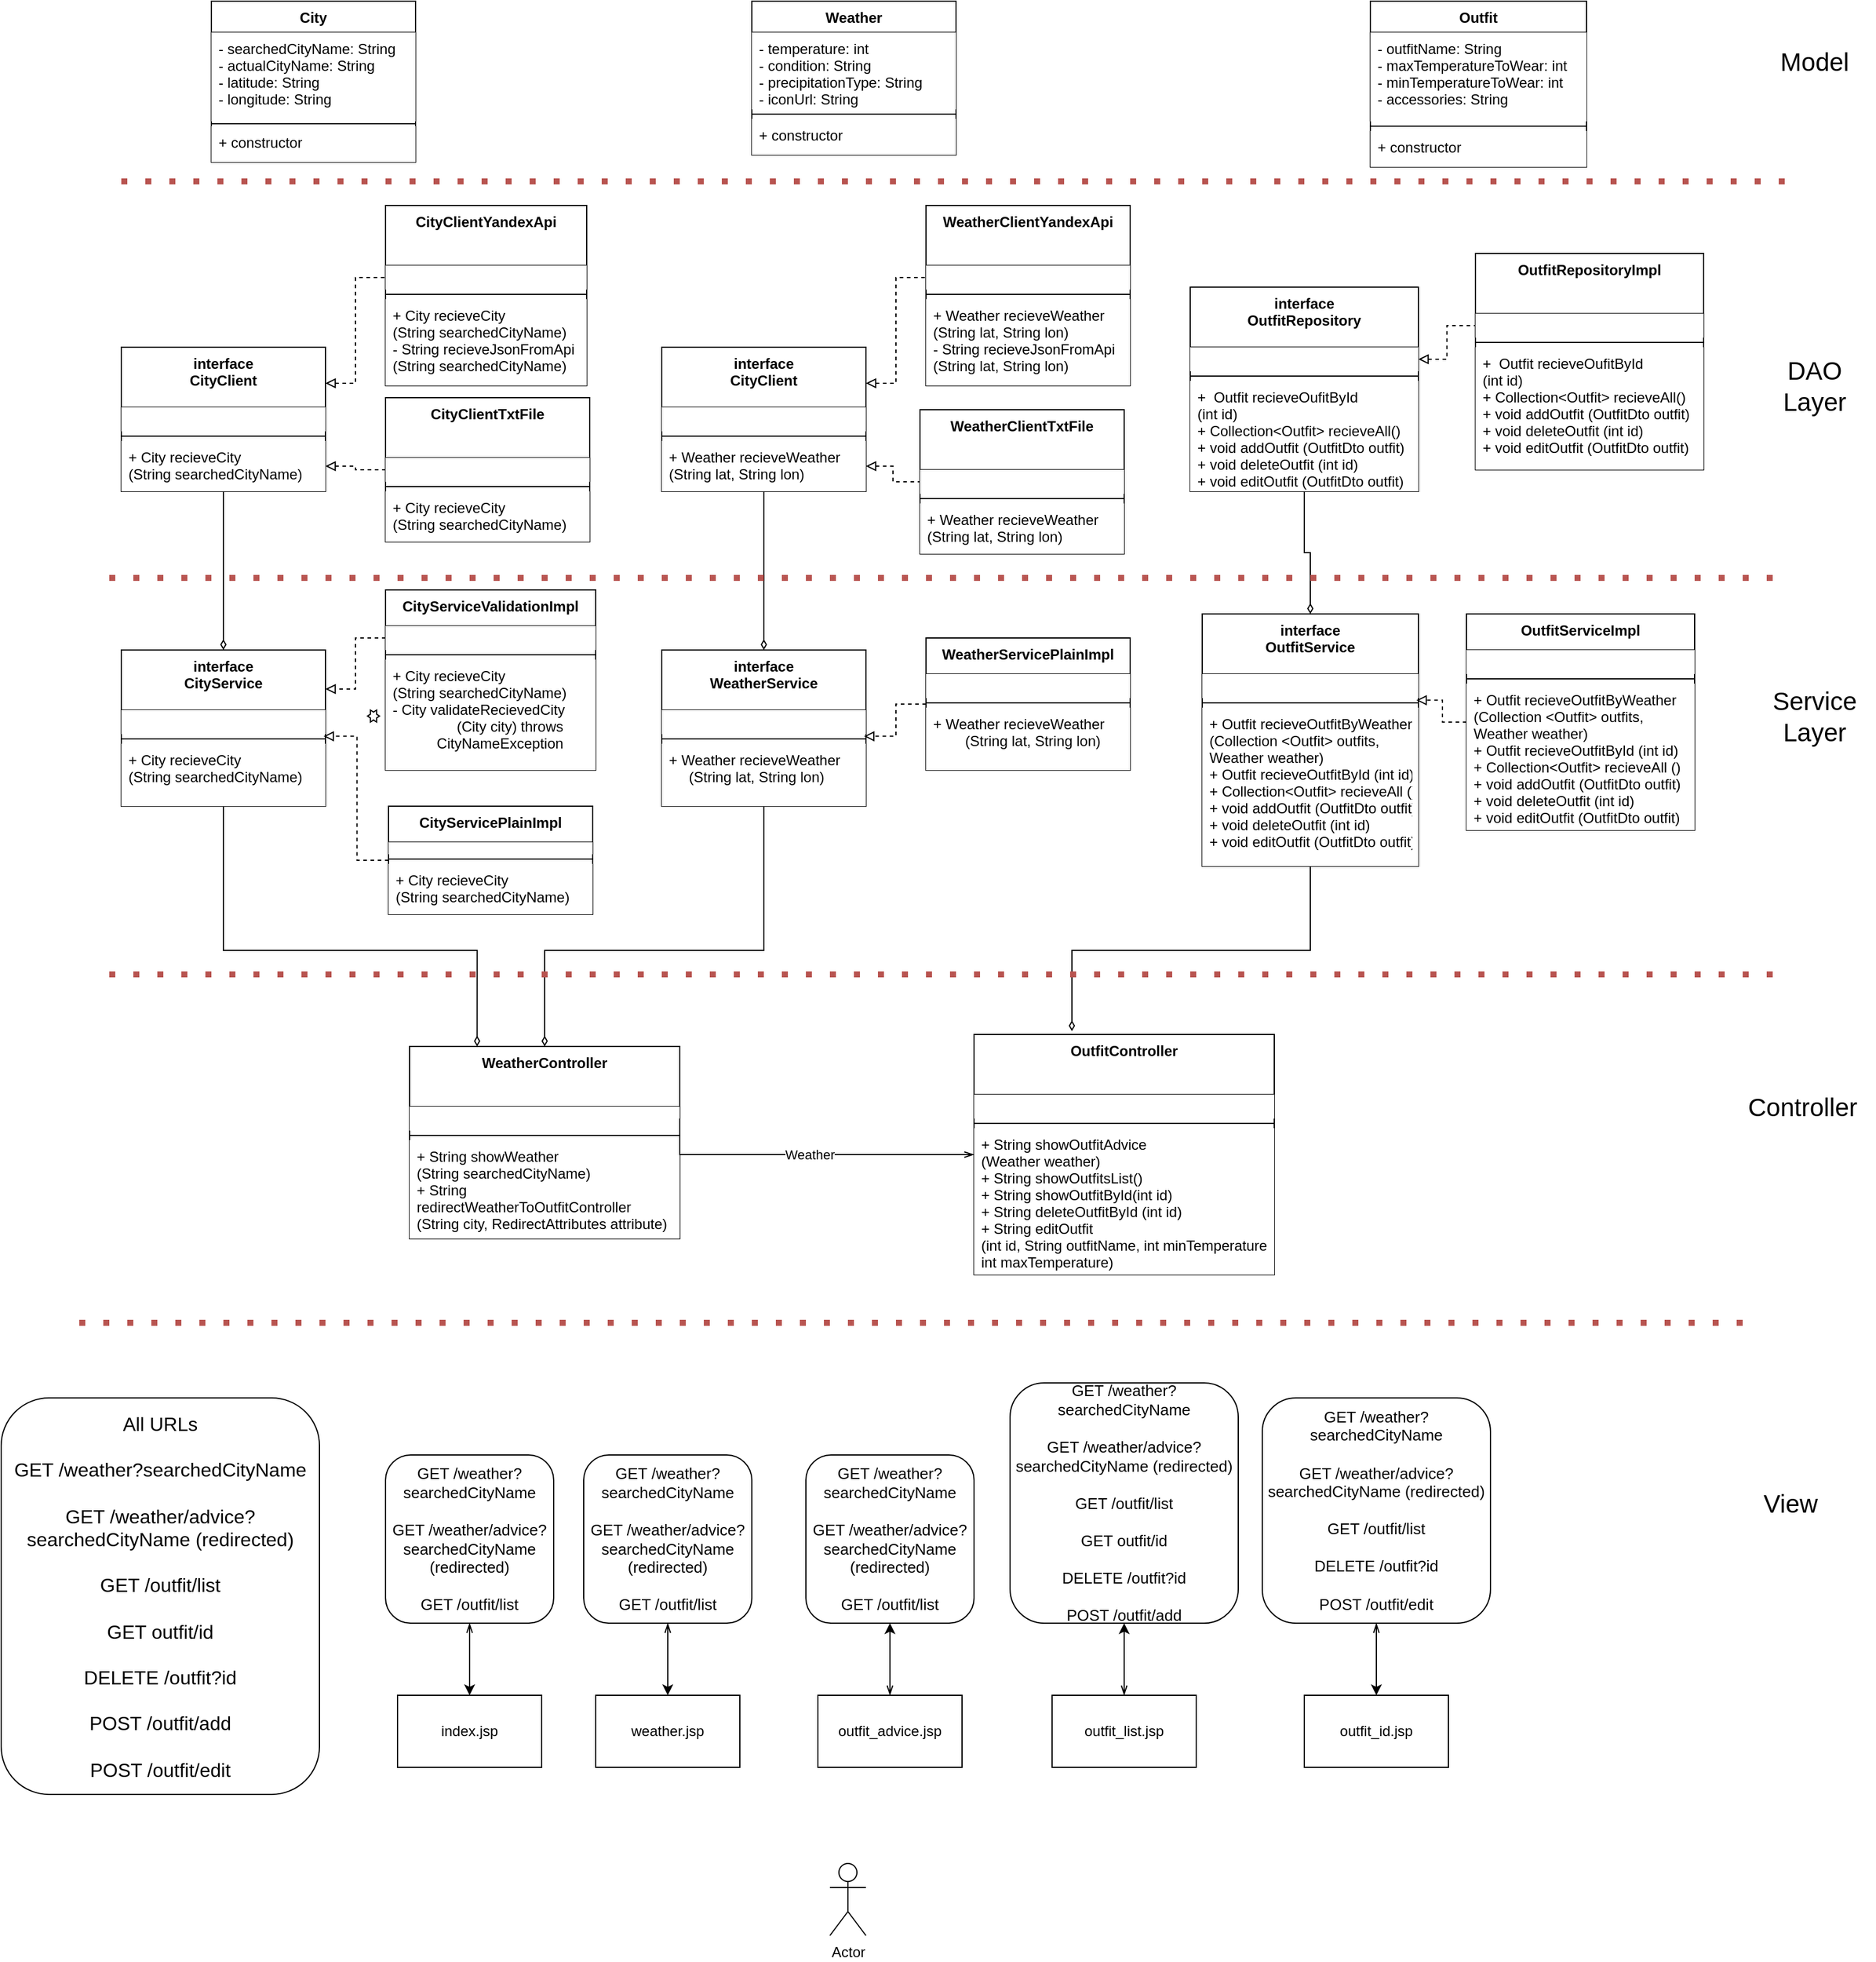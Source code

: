 <mxfile version="13.10.9" type="github">
  <diagram id="SUUFwZpmwUmlEbqrKh8o" name="Page-1">
    <mxGraphModel dx="1483" dy="1883" grid="1" gridSize="10" guides="1" tooltips="1" connect="1" arrows="1" fold="1" page="1" pageScale="1" pageWidth="850" pageHeight="1100" math="0" shadow="0">
      <root>
        <mxCell id="0" />
        <mxCell id="1" parent="0" />
        <mxCell id="ZwHkRr_f-Hcnfg-7Ab5t-52" value="City" style="swimlane;fontStyle=1;align=center;verticalAlign=top;childLayout=stackLayout;horizontal=1;startSize=26;horizontalStack=0;resizeParent=1;resizeParentMax=0;resizeLast=0;collapsible=1;marginBottom=0;fillColor=#FFFFFF;" parent="1" vertex="1">
          <mxGeometry x="215" y="-1040" width="170" height="134" as="geometry" />
        </mxCell>
        <mxCell id="ZwHkRr_f-Hcnfg-7Ab5t-53" value="- searchedCityName: String&#xa;- actualCityName: String&#xa;- latitude: String&#xa;- longitude: String" style="text;strokeColor=none;align=left;verticalAlign=top;spacingLeft=4;spacingRight=4;overflow=hidden;rotatable=0;points=[[0,0.5],[1,0.5]];portConstraint=eastwest;fillColor=#ffffff;" parent="ZwHkRr_f-Hcnfg-7Ab5t-52" vertex="1">
          <mxGeometry y="26" width="170" height="74" as="geometry" />
        </mxCell>
        <mxCell id="ZwHkRr_f-Hcnfg-7Ab5t-54" value="" style="line;strokeWidth=1;fillColor=none;align=left;verticalAlign=middle;spacingTop=-1;spacingLeft=3;spacingRight=3;rotatable=0;labelPosition=right;points=[];portConstraint=eastwest;" parent="ZwHkRr_f-Hcnfg-7Ab5t-52" vertex="1">
          <mxGeometry y="100" width="170" height="4" as="geometry" />
        </mxCell>
        <mxCell id="ZwHkRr_f-Hcnfg-7Ab5t-55" value="+ constructor" style="text;strokeColor=none;align=left;verticalAlign=top;spacingLeft=4;spacingRight=4;overflow=hidden;rotatable=0;points=[[0,0.5],[1,0.5]];portConstraint=eastwest;fillColor=#ffffff;" parent="ZwHkRr_f-Hcnfg-7Ab5t-52" vertex="1">
          <mxGeometry y="104" width="170" height="30" as="geometry" />
        </mxCell>
        <mxCell id="ZwHkRr_f-Hcnfg-7Ab5t-95" style="edgeStyle=orthogonalEdgeStyle;rounded=0;sketch=0;orthogonalLoop=1;jettySize=auto;html=1;entryX=0.25;entryY=0;entryDx=0;entryDy=0;startArrow=none;startFill=0;endArrow=diamondThin;endFill=0;" parent="1" source="ZwHkRr_f-Hcnfg-7Ab5t-57" target="ZwHkRr_f-Hcnfg-7Ab5t-80" edge="1">
          <mxGeometry relative="1" as="geometry">
            <Array as="points">
              <mxPoint x="225" y="-250" />
              <mxPoint x="436" y="-250" />
            </Array>
          </mxGeometry>
        </mxCell>
        <mxCell id="ZwHkRr_f-Hcnfg-7Ab5t-57" value="interface&#xa;CityService" style="swimlane;fontStyle=1;align=center;verticalAlign=top;childLayout=stackLayout;horizontal=1;startSize=50;horizontalStack=0;resizeParent=1;resizeParentMax=0;resizeLast=0;collapsible=1;marginBottom=0;fillColor=#FFFFFF;" parent="1" vertex="1">
          <mxGeometry x="140" y="-500" width="170" height="130" as="geometry" />
        </mxCell>
        <mxCell id="ZwHkRr_f-Hcnfg-7Ab5t-58" value="" style="text;strokeColor=none;align=left;verticalAlign=top;spacingLeft=4;spacingRight=4;overflow=hidden;rotatable=0;points=[[0,0.5],[1,0.5]];portConstraint=eastwest;fillColor=#ffffff;" parent="ZwHkRr_f-Hcnfg-7Ab5t-57" vertex="1">
          <mxGeometry y="50" width="170" height="20" as="geometry" />
        </mxCell>
        <mxCell id="ZwHkRr_f-Hcnfg-7Ab5t-59" value="" style="line;strokeWidth=1;fillColor=none;align=left;verticalAlign=middle;spacingTop=-1;spacingLeft=3;spacingRight=3;rotatable=0;labelPosition=right;points=[];portConstraint=eastwest;" parent="ZwHkRr_f-Hcnfg-7Ab5t-57" vertex="1">
          <mxGeometry y="70" width="170" height="8" as="geometry" />
        </mxCell>
        <mxCell id="ZwHkRr_f-Hcnfg-7Ab5t-60" value="+ City recieveCity &#xa;(String searchedCityName)" style="text;strokeColor=none;align=left;verticalAlign=top;spacingLeft=4;spacingRight=4;overflow=hidden;rotatable=0;points=[[0,0.5],[1,0.5]];portConstraint=eastwest;fillColor=#ffffff;" parent="ZwHkRr_f-Hcnfg-7Ab5t-57" vertex="1">
          <mxGeometry y="78" width="170" height="52" as="geometry" />
        </mxCell>
        <mxCell id="ZwHkRr_f-Hcnfg-7Ab5t-77" style="edgeStyle=orthogonalEdgeStyle;rounded=0;sketch=0;orthogonalLoop=1;jettySize=auto;html=1;exitX=1;exitY=0.25;exitDx=0;exitDy=0;entryX=0;entryY=0.5;entryDx=0;entryDy=0;startArrow=block;startFill=0;endArrow=none;endFill=0;dashed=1;" parent="1" source="ZwHkRr_f-Hcnfg-7Ab5t-65" target="ZwHkRr_f-Hcnfg-7Ab5t-70" edge="1">
          <mxGeometry relative="1" as="geometry" />
        </mxCell>
        <mxCell id="ZwHkRr_f-Hcnfg-7Ab5t-79" style="edgeStyle=orthogonalEdgeStyle;rounded=0;sketch=0;orthogonalLoop=1;jettySize=auto;html=1;entryX=0.5;entryY=0;entryDx=0;entryDy=0;startArrow=none;startFill=0;endArrow=diamondThin;endFill=0;" parent="1" source="ZwHkRr_f-Hcnfg-7Ab5t-65" target="ZwHkRr_f-Hcnfg-7Ab5t-57" edge="1">
          <mxGeometry relative="1" as="geometry" />
        </mxCell>
        <mxCell id="ZwHkRr_f-Hcnfg-7Ab5t-65" value="interface&#xa;CityClient" style="swimlane;fontStyle=1;align=center;verticalAlign=top;childLayout=stackLayout;horizontal=1;startSize=50;horizontalStack=0;resizeParent=1;resizeParentMax=0;resizeLast=0;collapsible=1;marginBottom=0;fillColor=#FFFFFF;" parent="1" vertex="1">
          <mxGeometry x="140" y="-752" width="170" height="120" as="geometry" />
        </mxCell>
        <mxCell id="ZwHkRr_f-Hcnfg-7Ab5t-66" value="" style="text;strokeColor=none;align=left;verticalAlign=top;spacingLeft=4;spacingRight=4;overflow=hidden;rotatable=0;points=[[0,0.5],[1,0.5]];portConstraint=eastwest;fillColor=#ffffff;" parent="ZwHkRr_f-Hcnfg-7Ab5t-65" vertex="1">
          <mxGeometry y="50" width="170" height="20" as="geometry" />
        </mxCell>
        <mxCell id="ZwHkRr_f-Hcnfg-7Ab5t-67" value="" style="line;strokeWidth=1;fillColor=none;align=left;verticalAlign=middle;spacingTop=-1;spacingLeft=3;spacingRight=3;rotatable=0;labelPosition=right;points=[];portConstraint=eastwest;" parent="ZwHkRr_f-Hcnfg-7Ab5t-65" vertex="1">
          <mxGeometry y="70" width="170" height="8" as="geometry" />
        </mxCell>
        <mxCell id="ZwHkRr_f-Hcnfg-7Ab5t-68" value="+ City recieveCity &#xa;(String searchedCityName)" style="text;strokeColor=none;align=left;verticalAlign=top;spacingLeft=4;spacingRight=4;overflow=hidden;rotatable=0;points=[[0,0.5],[1,0.5]];portConstraint=eastwest;fillColor=#ffffff;" parent="ZwHkRr_f-Hcnfg-7Ab5t-65" vertex="1">
          <mxGeometry y="78" width="170" height="42" as="geometry" />
        </mxCell>
        <mxCell id="ZwHkRr_f-Hcnfg-7Ab5t-69" value="CityClientYandexApi" style="swimlane;fontStyle=1;align=center;verticalAlign=top;childLayout=stackLayout;horizontal=1;startSize=50;horizontalStack=0;resizeParent=1;resizeParentMax=0;resizeLast=0;collapsible=1;marginBottom=0;fillColor=#FFFFFF;" parent="1" vertex="1">
          <mxGeometry x="360" y="-870" width="167.5" height="150" as="geometry" />
        </mxCell>
        <mxCell id="ZwHkRr_f-Hcnfg-7Ab5t-70" value="" style="text;strokeColor=none;align=left;verticalAlign=top;spacingLeft=4;spacingRight=4;overflow=hidden;rotatable=0;points=[[0,0.5],[1,0.5]];portConstraint=eastwest;fillColor=#ffffff;" parent="ZwHkRr_f-Hcnfg-7Ab5t-69" vertex="1">
          <mxGeometry y="50" width="167.5" height="20" as="geometry" />
        </mxCell>
        <mxCell id="ZwHkRr_f-Hcnfg-7Ab5t-71" value="" style="line;strokeWidth=1;fillColor=none;align=left;verticalAlign=middle;spacingTop=-1;spacingLeft=3;spacingRight=3;rotatable=0;labelPosition=right;points=[];portConstraint=eastwest;" parent="ZwHkRr_f-Hcnfg-7Ab5t-69" vertex="1">
          <mxGeometry y="70" width="167.5" height="8" as="geometry" />
        </mxCell>
        <mxCell id="ZwHkRr_f-Hcnfg-7Ab5t-72" value="+ City recieveCity &#xa;(String searchedCityName)&#xa;- String recieveJsonFromApi&#xa;(String searchedCityName)" style="text;strokeColor=none;align=left;verticalAlign=top;spacingLeft=4;spacingRight=4;overflow=hidden;rotatable=0;points=[[0,0.5],[1,0.5]];portConstraint=eastwest;fillColor=#ffffff;" parent="ZwHkRr_f-Hcnfg-7Ab5t-69" vertex="1">
          <mxGeometry y="78" width="167.5" height="72" as="geometry" />
        </mxCell>
        <mxCell id="ZwHkRr_f-Hcnfg-7Ab5t-73" value="CityClientTxtFile" style="swimlane;fontStyle=1;align=center;verticalAlign=top;childLayout=stackLayout;horizontal=1;startSize=50;horizontalStack=0;resizeParent=1;resizeParentMax=0;resizeLast=0;collapsible=1;marginBottom=0;fillColor=#FFFFFF;" parent="1" vertex="1">
          <mxGeometry x="360" y="-710" width="170" height="120" as="geometry" />
        </mxCell>
        <mxCell id="ZwHkRr_f-Hcnfg-7Ab5t-74" value="" style="text;strokeColor=none;align=left;verticalAlign=top;spacingLeft=4;spacingRight=4;overflow=hidden;rotatable=0;points=[[0,0.5],[1,0.5]];portConstraint=eastwest;fillColor=#ffffff;" parent="ZwHkRr_f-Hcnfg-7Ab5t-73" vertex="1">
          <mxGeometry y="50" width="170" height="20" as="geometry" />
        </mxCell>
        <mxCell id="ZwHkRr_f-Hcnfg-7Ab5t-75" value="" style="line;strokeWidth=1;fillColor=none;align=left;verticalAlign=middle;spacingTop=-1;spacingLeft=3;spacingRight=3;rotatable=0;labelPosition=right;points=[];portConstraint=eastwest;" parent="ZwHkRr_f-Hcnfg-7Ab5t-73" vertex="1">
          <mxGeometry y="70" width="170" height="8" as="geometry" />
        </mxCell>
        <mxCell id="ZwHkRr_f-Hcnfg-7Ab5t-76" value="+ City recieveCity &#xa;(String searchedCityName)" style="text;strokeColor=none;align=left;verticalAlign=top;spacingLeft=4;spacingRight=4;overflow=hidden;rotatable=0;points=[[0,0.5],[1,0.5]];portConstraint=eastwest;fillColor=#ffffff;" parent="ZwHkRr_f-Hcnfg-7Ab5t-73" vertex="1">
          <mxGeometry y="78" width="170" height="42" as="geometry" />
        </mxCell>
        <mxCell id="ZwHkRr_f-Hcnfg-7Ab5t-78" style="edgeStyle=orthogonalEdgeStyle;rounded=0;sketch=0;orthogonalLoop=1;jettySize=auto;html=1;exitX=1;exitY=0.5;exitDx=0;exitDy=0;entryX=0;entryY=0.5;entryDx=0;entryDy=0;dashed=1;startArrow=block;startFill=0;endArrow=none;endFill=0;" parent="1" source="ZwHkRr_f-Hcnfg-7Ab5t-68" target="ZwHkRr_f-Hcnfg-7Ab5t-74" edge="1">
          <mxGeometry relative="1" as="geometry" />
        </mxCell>
        <mxCell id="ZwHkRr_f-Hcnfg-7Ab5t-80" value="WeatherController" style="swimlane;fontStyle=1;align=center;verticalAlign=top;childLayout=stackLayout;horizontal=1;startSize=50;horizontalStack=0;resizeParent=1;resizeParentMax=0;resizeLast=0;collapsible=1;marginBottom=0;fillColor=#FFFFFF;" parent="1" vertex="1">
          <mxGeometry x="380" y="-170" width="225" height="160" as="geometry" />
        </mxCell>
        <mxCell id="ZwHkRr_f-Hcnfg-7Ab5t-81" value="" style="text;strokeColor=none;align=left;verticalAlign=top;spacingLeft=4;spacingRight=4;overflow=hidden;rotatable=0;points=[[0,0.5],[1,0.5]];portConstraint=eastwest;fillColor=#ffffff;" parent="ZwHkRr_f-Hcnfg-7Ab5t-80" vertex="1">
          <mxGeometry y="50" width="225" height="20" as="geometry" />
        </mxCell>
        <mxCell id="ZwHkRr_f-Hcnfg-7Ab5t-82" value="" style="line;strokeWidth=1;fillColor=none;align=left;verticalAlign=middle;spacingTop=-1;spacingLeft=3;spacingRight=3;rotatable=0;labelPosition=right;points=[];portConstraint=eastwest;" parent="ZwHkRr_f-Hcnfg-7Ab5t-80" vertex="1">
          <mxGeometry y="70" width="225" height="8" as="geometry" />
        </mxCell>
        <mxCell id="ZwHkRr_f-Hcnfg-7Ab5t-83" value="+ String showWeather &#xa;(String searchedCityName) &#xa;+ String &#xa;redirectWeatherToOutfitController &#xa;(String city, RedirectAttributes attribute) " style="text;strokeColor=none;align=left;verticalAlign=top;spacingLeft=4;spacingRight=4;overflow=hidden;rotatable=0;points=[[0,0.5],[1,0.5]];portConstraint=eastwest;fillColor=#ffffff;" parent="ZwHkRr_f-Hcnfg-7Ab5t-80" vertex="1">
          <mxGeometry y="78" width="225" height="82" as="geometry" />
        </mxCell>
        <mxCell id="ZwHkRr_f-Hcnfg-7Ab5t-84" value="CityServiceValidationImpl&#xa;" style="swimlane;fontStyle=1;align=center;verticalAlign=top;childLayout=stackLayout;horizontal=1;startSize=30;horizontalStack=0;resizeParent=1;resizeParentMax=0;resizeLast=0;collapsible=1;marginBottom=0;fillColor=#FFFFFF;" parent="1" vertex="1">
          <mxGeometry x="360" y="-550" width="175" height="150" as="geometry" />
        </mxCell>
        <mxCell id="ZwHkRr_f-Hcnfg-7Ab5t-85" value="" style="text;strokeColor=none;align=left;verticalAlign=top;spacingLeft=4;spacingRight=4;overflow=hidden;rotatable=0;points=[[0,0.5],[1,0.5]];portConstraint=eastwest;fillColor=#ffffff;" parent="ZwHkRr_f-Hcnfg-7Ab5t-84" vertex="1">
          <mxGeometry y="30" width="175" height="20" as="geometry" />
        </mxCell>
        <mxCell id="ZwHkRr_f-Hcnfg-7Ab5t-86" value="" style="line;strokeWidth=1;fillColor=none;align=left;verticalAlign=middle;spacingTop=-1;spacingLeft=3;spacingRight=3;rotatable=0;labelPosition=right;points=[];portConstraint=eastwest;" parent="ZwHkRr_f-Hcnfg-7Ab5t-84" vertex="1">
          <mxGeometry y="50" width="175" height="8" as="geometry" />
        </mxCell>
        <mxCell id="ZwHkRr_f-Hcnfg-7Ab5t-87" value="+ City recieveCity &#xa;(String searchedCityName)&#xa;- City validateRecievedCity &#xa;                (City city) throws &#xa;           CityNameException" style="text;strokeColor=none;align=left;verticalAlign=top;spacingLeft=4;spacingRight=4;overflow=hidden;rotatable=0;points=[[0,0.5],[1,0.5]];portConstraint=eastwest;fillColor=#ffffff;" parent="ZwHkRr_f-Hcnfg-7Ab5t-84" vertex="1">
          <mxGeometry y="58" width="175" height="92" as="geometry" />
        </mxCell>
        <mxCell id="ZwHkRr_f-Hcnfg-7Ab5t-94" style="edgeStyle=orthogonalEdgeStyle;rounded=0;sketch=0;orthogonalLoop=1;jettySize=auto;html=1;exitX=0;exitY=0.5;exitDx=0;exitDy=0;entryX=0.991;entryY=0.225;entryDx=0;entryDy=0;entryPerimeter=0;dashed=1;startArrow=none;startFill=0;endArrow=block;endFill=0;" parent="1" source="ZwHkRr_f-Hcnfg-7Ab5t-88" target="ZwHkRr_f-Hcnfg-7Ab5t-59" edge="1">
          <mxGeometry relative="1" as="geometry" />
        </mxCell>
        <mxCell id="ZwHkRr_f-Hcnfg-7Ab5t-88" value="CityServicePlainImpl&#xa;" style="swimlane;fontStyle=1;align=center;verticalAlign=top;childLayout=stackLayout;horizontal=1;startSize=30;horizontalStack=0;resizeParent=1;resizeParentMax=0;resizeLast=0;collapsible=1;marginBottom=0;fillColor=#FFFFFF;" parent="1" vertex="1">
          <mxGeometry x="362.5" y="-370" width="170" height="90" as="geometry">
            <mxRectangle x="240" y="-232" width="150" height="30" as="alternateBounds" />
          </mxGeometry>
        </mxCell>
        <mxCell id="ZwHkRr_f-Hcnfg-7Ab5t-89" value="" style="text;strokeColor=none;align=left;verticalAlign=top;spacingLeft=4;spacingRight=4;overflow=hidden;rotatable=0;points=[[0,0.5],[1,0.5]];portConstraint=eastwest;fillColor=#ffffff;" parent="ZwHkRr_f-Hcnfg-7Ab5t-88" vertex="1">
          <mxGeometry y="30" width="170" height="10" as="geometry" />
        </mxCell>
        <mxCell id="ZwHkRr_f-Hcnfg-7Ab5t-90" value="" style="line;strokeWidth=1;fillColor=none;align=left;verticalAlign=middle;spacingTop=-1;spacingLeft=3;spacingRight=3;rotatable=0;labelPosition=right;points=[];portConstraint=eastwest;" parent="ZwHkRr_f-Hcnfg-7Ab5t-88" vertex="1">
          <mxGeometry y="40" width="170" height="8" as="geometry" />
        </mxCell>
        <mxCell id="ZwHkRr_f-Hcnfg-7Ab5t-91" value="+ City recieveCity &#xa;(String searchedCityName)" style="text;strokeColor=none;align=left;verticalAlign=top;spacingLeft=4;spacingRight=4;overflow=hidden;rotatable=0;points=[[0,0.5],[1,0.5]];portConstraint=eastwest;fillColor=#ffffff;" parent="ZwHkRr_f-Hcnfg-7Ab5t-88" vertex="1">
          <mxGeometry y="48" width="170" height="42" as="geometry" />
        </mxCell>
        <mxCell id="ZwHkRr_f-Hcnfg-7Ab5t-92" style="edgeStyle=orthogonalEdgeStyle;rounded=0;sketch=0;orthogonalLoop=1;jettySize=auto;html=1;exitX=0;exitY=0.5;exitDx=0;exitDy=0;entryX=1;entryY=0.25;entryDx=0;entryDy=0;startArrow=none;startFill=0;endArrow=block;endFill=0;dashed=1;" parent="1" source="ZwHkRr_f-Hcnfg-7Ab5t-85" target="ZwHkRr_f-Hcnfg-7Ab5t-57" edge="1">
          <mxGeometry relative="1" as="geometry" />
        </mxCell>
        <mxCell id="ZwHkRr_f-Hcnfg-7Ab5t-96" value="Weather" style="swimlane;fontStyle=1;align=center;verticalAlign=top;childLayout=stackLayout;horizontal=1;startSize=26;horizontalStack=0;resizeParent=1;resizeParentMax=0;resizeLast=0;collapsible=1;marginBottom=0;fillColor=#FFFFFF;" parent="1" vertex="1">
          <mxGeometry x="665" y="-1040" width="170" height="128" as="geometry" />
        </mxCell>
        <mxCell id="ZwHkRr_f-Hcnfg-7Ab5t-97" value="- temperature: int&#xa;- condition: String&#xa;- precipitationType: String&#xa;- iconUrl: String" style="text;strokeColor=none;align=left;verticalAlign=top;spacingLeft=4;spacingRight=4;overflow=hidden;rotatable=0;points=[[0,0.5],[1,0.5]];portConstraint=eastwest;fillColor=#ffffff;" parent="ZwHkRr_f-Hcnfg-7Ab5t-96" vertex="1">
          <mxGeometry y="26" width="170" height="64" as="geometry" />
        </mxCell>
        <mxCell id="ZwHkRr_f-Hcnfg-7Ab5t-98" value="" style="line;strokeWidth=1;fillColor=none;align=left;verticalAlign=middle;spacingTop=-1;spacingLeft=3;spacingRight=3;rotatable=0;labelPosition=right;points=[];portConstraint=eastwest;" parent="ZwHkRr_f-Hcnfg-7Ab5t-96" vertex="1">
          <mxGeometry y="90" width="170" height="8" as="geometry" />
        </mxCell>
        <mxCell id="ZwHkRr_f-Hcnfg-7Ab5t-99" value="+ constructor" style="text;strokeColor=none;align=left;verticalAlign=top;spacingLeft=4;spacingRight=4;overflow=hidden;rotatable=0;points=[[0,0.5],[1,0.5]];portConstraint=eastwest;fillColor=#ffffff;" parent="ZwHkRr_f-Hcnfg-7Ab5t-96" vertex="1">
          <mxGeometry y="98" width="170" height="30" as="geometry" />
        </mxCell>
        <mxCell id="ZwHkRr_f-Hcnfg-7Ab5t-129" style="edgeStyle=orthogonalEdgeStyle;rounded=0;sketch=0;orthogonalLoop=1;jettySize=auto;html=1;exitX=0.5;exitY=1;exitDx=0;exitDy=0;entryX=0.5;entryY=0;entryDx=0;entryDy=0;startArrow=none;startFill=0;endArrow=diamondThin;endFill=0;" parent="1" source="ZwHkRr_f-Hcnfg-7Ab5t-100" target="ZwHkRr_f-Hcnfg-7Ab5t-80" edge="1">
          <mxGeometry relative="1" as="geometry">
            <Array as="points">
              <mxPoint x="675" y="-250" />
              <mxPoint x="493" y="-250" />
            </Array>
          </mxGeometry>
        </mxCell>
        <mxCell id="ZwHkRr_f-Hcnfg-7Ab5t-100" value="interface&#xa;WeatherService" style="swimlane;fontStyle=1;align=center;verticalAlign=top;childLayout=stackLayout;horizontal=1;startSize=50;horizontalStack=0;resizeParent=1;resizeParentMax=0;resizeLast=0;collapsible=1;marginBottom=0;fillColor=#FFFFFF;" parent="1" vertex="1">
          <mxGeometry x="590" y="-500" width="170" height="130" as="geometry" />
        </mxCell>
        <mxCell id="ZwHkRr_f-Hcnfg-7Ab5t-101" value="" style="text;strokeColor=none;align=left;verticalAlign=top;spacingLeft=4;spacingRight=4;overflow=hidden;rotatable=0;points=[[0,0.5],[1,0.5]];portConstraint=eastwest;fillColor=#ffffff;" parent="ZwHkRr_f-Hcnfg-7Ab5t-100" vertex="1">
          <mxGeometry y="50" width="170" height="20" as="geometry" />
        </mxCell>
        <mxCell id="ZwHkRr_f-Hcnfg-7Ab5t-102" value="" style="line;strokeWidth=1;fillColor=none;align=left;verticalAlign=middle;spacingTop=-1;spacingLeft=3;spacingRight=3;rotatable=0;labelPosition=right;points=[];portConstraint=eastwest;" parent="ZwHkRr_f-Hcnfg-7Ab5t-100" vertex="1">
          <mxGeometry y="70" width="170" height="8" as="geometry" />
        </mxCell>
        <mxCell id="ZwHkRr_f-Hcnfg-7Ab5t-103" value="+ Weather recieveWeather &#xa;     (String lat, String lon)" style="text;strokeColor=none;align=left;verticalAlign=top;spacingLeft=4;spacingRight=4;overflow=hidden;rotatable=0;points=[[0,0.5],[1,0.5]];portConstraint=eastwest;fillColor=#ffffff;" parent="ZwHkRr_f-Hcnfg-7Ab5t-100" vertex="1">
          <mxGeometry y="78" width="170" height="52" as="geometry" />
        </mxCell>
        <mxCell id="ZwHkRr_f-Hcnfg-7Ab5t-104" style="edgeStyle=orthogonalEdgeStyle;rounded=0;sketch=0;orthogonalLoop=1;jettySize=auto;html=1;exitX=1;exitY=0.25;exitDx=0;exitDy=0;entryX=0;entryY=0.5;entryDx=0;entryDy=0;startArrow=block;startFill=0;endArrow=none;endFill=0;dashed=1;" parent="1" source="ZwHkRr_f-Hcnfg-7Ab5t-106" target="ZwHkRr_f-Hcnfg-7Ab5t-111" edge="1">
          <mxGeometry relative="1" as="geometry" />
        </mxCell>
        <mxCell id="ZwHkRr_f-Hcnfg-7Ab5t-105" style="edgeStyle=orthogonalEdgeStyle;rounded=0;sketch=0;orthogonalLoop=1;jettySize=auto;html=1;entryX=0.5;entryY=0;entryDx=0;entryDy=0;startArrow=none;startFill=0;endArrow=diamondThin;endFill=0;" parent="1" source="ZwHkRr_f-Hcnfg-7Ab5t-106" target="ZwHkRr_f-Hcnfg-7Ab5t-100" edge="1">
          <mxGeometry relative="1" as="geometry" />
        </mxCell>
        <mxCell id="ZwHkRr_f-Hcnfg-7Ab5t-106" value="interface&#xa;CityClient" style="swimlane;fontStyle=1;align=center;verticalAlign=top;childLayout=stackLayout;horizontal=1;startSize=50;horizontalStack=0;resizeParent=1;resizeParentMax=0;resizeLast=0;collapsible=1;marginBottom=0;fillColor=#FFFFFF;" parent="1" vertex="1">
          <mxGeometry x="590" y="-752" width="170" height="120" as="geometry" />
        </mxCell>
        <mxCell id="ZwHkRr_f-Hcnfg-7Ab5t-107" value="" style="text;strokeColor=none;align=left;verticalAlign=top;spacingLeft=4;spacingRight=4;overflow=hidden;rotatable=0;points=[[0,0.5],[1,0.5]];portConstraint=eastwest;fillColor=#ffffff;" parent="ZwHkRr_f-Hcnfg-7Ab5t-106" vertex="1">
          <mxGeometry y="50" width="170" height="20" as="geometry" />
        </mxCell>
        <mxCell id="ZwHkRr_f-Hcnfg-7Ab5t-108" value="" style="line;strokeWidth=1;fillColor=none;align=left;verticalAlign=middle;spacingTop=-1;spacingLeft=3;spacingRight=3;rotatable=0;labelPosition=right;points=[];portConstraint=eastwest;" parent="ZwHkRr_f-Hcnfg-7Ab5t-106" vertex="1">
          <mxGeometry y="70" width="170" height="8" as="geometry" />
        </mxCell>
        <mxCell id="ZwHkRr_f-Hcnfg-7Ab5t-109" value="+ Weather recieveWeather &#xa;(String lat, String lon)" style="text;strokeColor=none;align=left;verticalAlign=top;spacingLeft=4;spacingRight=4;overflow=hidden;rotatable=0;points=[[0,0.5],[1,0.5]];portConstraint=eastwest;fillColor=#ffffff;" parent="ZwHkRr_f-Hcnfg-7Ab5t-106" vertex="1">
          <mxGeometry y="78" width="170" height="42" as="geometry" />
        </mxCell>
        <mxCell id="ZwHkRr_f-Hcnfg-7Ab5t-110" value="WeatherClientYandexApi" style="swimlane;fontStyle=1;align=center;verticalAlign=top;childLayout=stackLayout;horizontal=1;startSize=50;horizontalStack=0;resizeParent=1;resizeParentMax=0;resizeLast=0;collapsible=1;marginBottom=0;fillColor=#FFFFFF;" parent="1" vertex="1">
          <mxGeometry x="810" y="-870" width="170" height="150" as="geometry" />
        </mxCell>
        <mxCell id="ZwHkRr_f-Hcnfg-7Ab5t-111" value="" style="text;strokeColor=none;align=left;verticalAlign=top;spacingLeft=4;spacingRight=4;overflow=hidden;rotatable=0;points=[[0,0.5],[1,0.5]];portConstraint=eastwest;fillColor=#ffffff;" parent="ZwHkRr_f-Hcnfg-7Ab5t-110" vertex="1">
          <mxGeometry y="50" width="170" height="20" as="geometry" />
        </mxCell>
        <mxCell id="ZwHkRr_f-Hcnfg-7Ab5t-112" value="" style="line;strokeWidth=1;fillColor=none;align=left;verticalAlign=middle;spacingTop=-1;spacingLeft=3;spacingRight=3;rotatable=0;labelPosition=right;points=[];portConstraint=eastwest;" parent="ZwHkRr_f-Hcnfg-7Ab5t-110" vertex="1">
          <mxGeometry y="70" width="170" height="8" as="geometry" />
        </mxCell>
        <mxCell id="ZwHkRr_f-Hcnfg-7Ab5t-113" value="+ Weather recieveWeather &#xa;(String lat, String lon)&#xa;- String recieveJsonFromApi&#xa;(String lat, String lon)" style="text;strokeColor=none;align=left;verticalAlign=top;spacingLeft=4;spacingRight=4;overflow=hidden;rotatable=0;points=[[0,0.5],[1,0.5]];portConstraint=eastwest;fillColor=#ffffff;" parent="ZwHkRr_f-Hcnfg-7Ab5t-110" vertex="1">
          <mxGeometry y="78" width="170" height="72" as="geometry" />
        </mxCell>
        <mxCell id="ZwHkRr_f-Hcnfg-7Ab5t-114" value="WeatherClientTxtFile" style="swimlane;fontStyle=1;align=center;verticalAlign=top;childLayout=stackLayout;horizontal=1;startSize=50;horizontalStack=0;resizeParent=1;resizeParentMax=0;resizeLast=0;collapsible=1;marginBottom=0;fillColor=#FFFFFF;" parent="1" vertex="1">
          <mxGeometry x="805" y="-700" width="170" height="120" as="geometry" />
        </mxCell>
        <mxCell id="ZwHkRr_f-Hcnfg-7Ab5t-115" value="" style="text;strokeColor=none;align=left;verticalAlign=top;spacingLeft=4;spacingRight=4;overflow=hidden;rotatable=0;points=[[0,0.5],[1,0.5]];portConstraint=eastwest;fillColor=#ffffff;" parent="ZwHkRr_f-Hcnfg-7Ab5t-114" vertex="1">
          <mxGeometry y="50" width="170" height="20" as="geometry" />
        </mxCell>
        <mxCell id="ZwHkRr_f-Hcnfg-7Ab5t-116" value="" style="line;strokeWidth=1;fillColor=none;align=left;verticalAlign=middle;spacingTop=-1;spacingLeft=3;spacingRight=3;rotatable=0;labelPosition=right;points=[];portConstraint=eastwest;" parent="ZwHkRr_f-Hcnfg-7Ab5t-114" vertex="1">
          <mxGeometry y="70" width="170" height="8" as="geometry" />
        </mxCell>
        <mxCell id="ZwHkRr_f-Hcnfg-7Ab5t-117" value="+ Weather recieveWeather &#xa;(String lat, String lon)" style="text;strokeColor=none;align=left;verticalAlign=top;spacingLeft=4;spacingRight=4;overflow=hidden;rotatable=0;points=[[0,0.5],[1,0.5]];portConstraint=eastwest;fillColor=#ffffff;" parent="ZwHkRr_f-Hcnfg-7Ab5t-114" vertex="1">
          <mxGeometry y="78" width="170" height="42" as="geometry" />
        </mxCell>
        <mxCell id="ZwHkRr_f-Hcnfg-7Ab5t-118" style="edgeStyle=orthogonalEdgeStyle;rounded=0;sketch=0;orthogonalLoop=1;jettySize=auto;html=1;exitX=1;exitY=0.5;exitDx=0;exitDy=0;entryX=0;entryY=0.5;entryDx=0;entryDy=0;dashed=1;startArrow=block;startFill=0;endArrow=none;endFill=0;" parent="1" source="ZwHkRr_f-Hcnfg-7Ab5t-109" target="ZwHkRr_f-Hcnfg-7Ab5t-115" edge="1">
          <mxGeometry relative="1" as="geometry" />
        </mxCell>
        <mxCell id="ZwHkRr_f-Hcnfg-7Ab5t-123" style="edgeStyle=orthogonalEdgeStyle;rounded=0;sketch=0;orthogonalLoop=1;jettySize=auto;html=1;exitX=0;exitY=0.5;exitDx=0;exitDy=0;entryX=0.991;entryY=0.225;entryDx=0;entryDy=0;entryPerimeter=0;dashed=1;startArrow=none;startFill=0;endArrow=block;endFill=0;" parent="1" source="ZwHkRr_f-Hcnfg-7Ab5t-124" target="ZwHkRr_f-Hcnfg-7Ab5t-102" edge="1">
          <mxGeometry relative="1" as="geometry" />
        </mxCell>
        <mxCell id="ZwHkRr_f-Hcnfg-7Ab5t-124" value="WeatherServicePlainImpl&#xa;" style="swimlane;fontStyle=1;align=center;verticalAlign=top;childLayout=stackLayout;horizontal=1;startSize=30;horizontalStack=0;resizeParent=1;resizeParentMax=0;resizeLast=0;collapsible=1;marginBottom=0;fillColor=#FFFFFF;" parent="1" vertex="1">
          <mxGeometry x="810" y="-510" width="170" height="110" as="geometry" />
        </mxCell>
        <mxCell id="ZwHkRr_f-Hcnfg-7Ab5t-125" value="" style="text;strokeColor=none;align=left;verticalAlign=top;spacingLeft=4;spacingRight=4;overflow=hidden;rotatable=0;points=[[0,0.5],[1,0.5]];portConstraint=eastwest;fillColor=#ffffff;" parent="ZwHkRr_f-Hcnfg-7Ab5t-124" vertex="1">
          <mxGeometry y="30" width="170" height="20" as="geometry" />
        </mxCell>
        <mxCell id="ZwHkRr_f-Hcnfg-7Ab5t-126" value="" style="line;strokeWidth=1;fillColor=none;align=left;verticalAlign=middle;spacingTop=-1;spacingLeft=3;spacingRight=3;rotatable=0;labelPosition=right;points=[];portConstraint=eastwest;" parent="ZwHkRr_f-Hcnfg-7Ab5t-124" vertex="1">
          <mxGeometry y="50" width="170" height="8" as="geometry" />
        </mxCell>
        <mxCell id="ZwHkRr_f-Hcnfg-7Ab5t-127" value="+ Weather recieveWeather &#xa;        (String lat, String lon)" style="text;strokeColor=none;align=left;verticalAlign=top;spacingLeft=4;spacingRight=4;overflow=hidden;rotatable=0;points=[[0,0.5],[1,0.5]];portConstraint=eastwest;fillColor=#ffffff;" parent="ZwHkRr_f-Hcnfg-7Ab5t-124" vertex="1">
          <mxGeometry y="58" width="170" height="52" as="geometry" />
        </mxCell>
        <mxCell id="ZwHkRr_f-Hcnfg-7Ab5t-130" value="Outfit" style="swimlane;fontStyle=1;align=center;verticalAlign=top;childLayout=stackLayout;horizontal=1;startSize=26;horizontalStack=0;resizeParent=1;resizeParentMax=0;resizeLast=0;collapsible=1;marginBottom=0;fillColor=#FFFFFF;" parent="1" vertex="1">
          <mxGeometry x="1180" y="-1040" width="180" height="138" as="geometry" />
        </mxCell>
        <mxCell id="ZwHkRr_f-Hcnfg-7Ab5t-131" value="- outfitName: String&#xa;- maxTemperatureToWear: int&#xa;- minTemperatureToWear: int&#xa;- accessories: String" style="text;strokeColor=none;align=left;verticalAlign=top;spacingLeft=4;spacingRight=4;overflow=hidden;rotatable=0;points=[[0,0.5],[1,0.5]];portConstraint=eastwest;fillColor=#ffffff;" parent="ZwHkRr_f-Hcnfg-7Ab5t-130" vertex="1">
          <mxGeometry y="26" width="180" height="74" as="geometry" />
        </mxCell>
        <mxCell id="ZwHkRr_f-Hcnfg-7Ab5t-132" value="" style="line;strokeWidth=1;fillColor=none;align=left;verticalAlign=middle;spacingTop=-1;spacingLeft=3;spacingRight=3;rotatable=0;labelPosition=right;points=[];portConstraint=eastwest;" parent="ZwHkRr_f-Hcnfg-7Ab5t-130" vertex="1">
          <mxGeometry y="100" width="180" height="8" as="geometry" />
        </mxCell>
        <mxCell id="ZwHkRr_f-Hcnfg-7Ab5t-133" value="+ constructor" style="text;strokeColor=none;align=left;verticalAlign=top;spacingLeft=4;spacingRight=4;overflow=hidden;rotatable=0;points=[[0,0.5],[1,0.5]];portConstraint=eastwest;fillColor=#ffffff;" parent="ZwHkRr_f-Hcnfg-7Ab5t-130" vertex="1">
          <mxGeometry y="108" width="180" height="30" as="geometry" />
        </mxCell>
        <mxCell id="ZwHkRr_f-Hcnfg-7Ab5t-175" style="edgeStyle=orthogonalEdgeStyle;rounded=0;sketch=0;orthogonalLoop=1;jettySize=auto;html=1;exitX=0.5;exitY=1;exitDx=0;exitDy=0;entryX=0.326;entryY=-0.014;entryDx=0;entryDy=0;entryPerimeter=0;startArrow=none;startFill=0;endArrow=diamondThin;endFill=0;" parent="1" source="ZwHkRr_f-Hcnfg-7Ab5t-134" target="ZwHkRr_f-Hcnfg-7Ab5t-159" edge="1">
          <mxGeometry relative="1" as="geometry" />
        </mxCell>
        <mxCell id="ZwHkRr_f-Hcnfg-7Ab5t-134" value="interface&#xa;OutfitService" style="swimlane;fontStyle=1;align=center;verticalAlign=top;childLayout=stackLayout;horizontal=1;startSize=50;horizontalStack=0;resizeParent=1;resizeParentMax=0;resizeLast=0;collapsible=1;marginBottom=0;fillColor=#FFFFFF;" parent="1" vertex="1">
          <mxGeometry x="1040" y="-530" width="180" height="210" as="geometry" />
        </mxCell>
        <mxCell id="ZwHkRr_f-Hcnfg-7Ab5t-135" value="" style="text;strokeColor=none;align=left;verticalAlign=top;spacingLeft=4;spacingRight=4;overflow=hidden;rotatable=0;points=[[0,0.5],[1,0.5]];portConstraint=eastwest;fillColor=#ffffff;" parent="ZwHkRr_f-Hcnfg-7Ab5t-134" vertex="1">
          <mxGeometry y="50" width="180" height="20" as="geometry" />
        </mxCell>
        <mxCell id="ZwHkRr_f-Hcnfg-7Ab5t-136" value="" style="line;strokeWidth=1;fillColor=none;align=left;verticalAlign=middle;spacingTop=-1;spacingLeft=3;spacingRight=3;rotatable=0;labelPosition=right;points=[];portConstraint=eastwest;" parent="ZwHkRr_f-Hcnfg-7Ab5t-134" vertex="1">
          <mxGeometry y="70" width="180" height="8" as="geometry" />
        </mxCell>
        <mxCell id="ZwHkRr_f-Hcnfg-7Ab5t-137" value="+ Outfit recieveOutfitByWeather &#xa;(Collection &lt;Outfit&gt; outfits, &#xa;Weather weather)&#xa;+ Outfit recieveOutfitById (int id)&#xa;+ Collection&lt;Outfit&gt; recieveAll ()&#xa;+ void addOutfit (OutfitDto outfit)&#xa;+ void deleteOutfit (int id)&#xa;+ void editOutfit (OutfitDto outfit)" style="text;strokeColor=none;align=left;verticalAlign=top;spacingLeft=4;spacingRight=4;overflow=hidden;rotatable=0;points=[[0,0.5],[1,0.5]];portConstraint=eastwest;fillColor=#ffffff;" parent="ZwHkRr_f-Hcnfg-7Ab5t-134" vertex="1">
          <mxGeometry y="78" width="180" height="132" as="geometry" />
        </mxCell>
        <mxCell id="ZwHkRr_f-Hcnfg-7Ab5t-138" style="edgeStyle=orthogonalEdgeStyle;rounded=0;sketch=0;orthogonalLoop=1;jettySize=auto;html=1;exitX=1;exitY=0.5;exitDx=0;exitDy=0;entryX=0;entryY=0.5;entryDx=0;entryDy=0;startArrow=block;startFill=0;endArrow=none;endFill=0;dashed=1;" parent="1" source="ZwHkRr_f-Hcnfg-7Ab5t-141" target="ZwHkRr_f-Hcnfg-7Ab5t-145" edge="1">
          <mxGeometry relative="1" as="geometry" />
        </mxCell>
        <mxCell id="ZwHkRr_f-Hcnfg-7Ab5t-139" style="edgeStyle=orthogonalEdgeStyle;rounded=0;sketch=0;orthogonalLoop=1;jettySize=auto;html=1;entryX=0.5;entryY=0;entryDx=0;entryDy=0;startArrow=none;startFill=0;endArrow=diamondThin;endFill=0;" parent="1" source="ZwHkRr_f-Hcnfg-7Ab5t-140" target="ZwHkRr_f-Hcnfg-7Ab5t-134" edge="1">
          <mxGeometry relative="1" as="geometry" />
        </mxCell>
        <mxCell id="ZwHkRr_f-Hcnfg-7Ab5t-140" value="interface&#xa;OutfitRepository" style="swimlane;fontStyle=1;align=center;verticalAlign=top;childLayout=stackLayout;horizontal=1;startSize=50;horizontalStack=0;resizeParent=1;resizeParentMax=0;resizeLast=0;collapsible=1;marginBottom=0;fillColor=#FFFFFF;" parent="1" vertex="1">
          <mxGeometry x="1030" y="-802" width="190" height="170" as="geometry" />
        </mxCell>
        <mxCell id="ZwHkRr_f-Hcnfg-7Ab5t-141" value="" style="text;strokeColor=none;align=left;verticalAlign=top;spacingLeft=4;spacingRight=4;overflow=hidden;rotatable=0;points=[[0,0.5],[1,0.5]];portConstraint=eastwest;fillColor=#ffffff;" parent="ZwHkRr_f-Hcnfg-7Ab5t-140" vertex="1">
          <mxGeometry y="50" width="190" height="20" as="geometry" />
        </mxCell>
        <mxCell id="ZwHkRr_f-Hcnfg-7Ab5t-142" value="" style="line;strokeWidth=1;fillColor=none;align=left;verticalAlign=middle;spacingTop=-1;spacingLeft=3;spacingRight=3;rotatable=0;labelPosition=right;points=[];portConstraint=eastwest;" parent="ZwHkRr_f-Hcnfg-7Ab5t-140" vertex="1">
          <mxGeometry y="70" width="190" height="8" as="geometry" />
        </mxCell>
        <mxCell id="ZwHkRr_f-Hcnfg-7Ab5t-143" value="+  Outfit recieveOufitById &#xa;(int id)&#xa;+ Collection&lt;Outfit&gt; recieveAll()&#xa;+ void addOutfit (OutfitDto outfit)&#xa;+ void deleteOutfit (int id)&#xa;+ void editOutfit (OutfitDto outfit)" style="text;strokeColor=none;align=left;verticalAlign=top;spacingLeft=4;spacingRight=4;overflow=hidden;rotatable=0;points=[[0,0.5],[1,0.5]];portConstraint=eastwest;fillColor=#ffffff;" parent="ZwHkRr_f-Hcnfg-7Ab5t-140" vertex="1">
          <mxGeometry y="78" width="190" height="92" as="geometry" />
        </mxCell>
        <mxCell id="ZwHkRr_f-Hcnfg-7Ab5t-144" value="OutfitRepositoryImpl" style="swimlane;fontStyle=1;align=center;verticalAlign=top;childLayout=stackLayout;horizontal=1;startSize=50;horizontalStack=0;resizeParent=1;resizeParentMax=0;resizeLast=0;collapsible=1;marginBottom=0;fillColor=#FFFFFF;" parent="1" vertex="1">
          <mxGeometry x="1267.5" y="-830" width="190" height="180" as="geometry" />
        </mxCell>
        <mxCell id="ZwHkRr_f-Hcnfg-7Ab5t-145" value="" style="text;strokeColor=none;align=left;verticalAlign=top;spacingLeft=4;spacingRight=4;overflow=hidden;rotatable=0;points=[[0,0.5],[1,0.5]];portConstraint=eastwest;fillColor=#ffffff;" parent="ZwHkRr_f-Hcnfg-7Ab5t-144" vertex="1">
          <mxGeometry y="50" width="190" height="20" as="geometry" />
        </mxCell>
        <mxCell id="ZwHkRr_f-Hcnfg-7Ab5t-146" value="" style="line;strokeWidth=1;fillColor=none;align=left;verticalAlign=middle;spacingTop=-1;spacingLeft=3;spacingRight=3;rotatable=0;labelPosition=right;points=[];portConstraint=eastwest;" parent="ZwHkRr_f-Hcnfg-7Ab5t-144" vertex="1">
          <mxGeometry y="70" width="190" height="8" as="geometry" />
        </mxCell>
        <mxCell id="ZwHkRr_f-Hcnfg-7Ab5t-147" value="+  Outfit recieveOufitById &#xa;(int id)&#xa;+ Collection&lt;Outfit&gt; recieveAll()&#xa;+ void addOutfit (OutfitDto outfit)&#xa;+ void deleteOutfit (int id)&#xa;+ void editOutfit (OutfitDto outfit)" style="text;strokeColor=none;align=left;verticalAlign=top;spacingLeft=4;spacingRight=4;overflow=hidden;rotatable=0;points=[[0,0.5],[1,0.5]];portConstraint=eastwest;fillColor=#ffffff;" parent="ZwHkRr_f-Hcnfg-7Ab5t-144" vertex="1">
          <mxGeometry y="78" width="190" height="102" as="geometry" />
        </mxCell>
        <mxCell id="ZwHkRr_f-Hcnfg-7Ab5t-153" style="edgeStyle=orthogonalEdgeStyle;rounded=0;sketch=0;orthogonalLoop=1;jettySize=auto;html=1;exitX=0;exitY=0.5;exitDx=0;exitDy=0;entryX=0.991;entryY=0.225;entryDx=0;entryDy=0;entryPerimeter=0;dashed=1;startArrow=none;startFill=0;endArrow=block;endFill=0;" parent="1" source="ZwHkRr_f-Hcnfg-7Ab5t-154" target="ZwHkRr_f-Hcnfg-7Ab5t-136" edge="1">
          <mxGeometry relative="1" as="geometry" />
        </mxCell>
        <mxCell id="ZwHkRr_f-Hcnfg-7Ab5t-154" value="OutfitServiceImpl" style="swimlane;fontStyle=1;align=center;verticalAlign=top;childLayout=stackLayout;horizontal=1;startSize=30;horizontalStack=0;resizeParent=1;resizeParentMax=0;resizeLast=0;collapsible=1;marginBottom=0;fillColor=#FFFFFF;" parent="1" vertex="1">
          <mxGeometry x="1260" y="-530" width="190" height="180" as="geometry" />
        </mxCell>
        <mxCell id="ZwHkRr_f-Hcnfg-7Ab5t-155" value="" style="text;strokeColor=none;align=left;verticalAlign=top;spacingLeft=4;spacingRight=4;overflow=hidden;rotatable=0;points=[[0,0.5],[1,0.5]];portConstraint=eastwest;fillColor=#ffffff;" parent="ZwHkRr_f-Hcnfg-7Ab5t-154" vertex="1">
          <mxGeometry y="30" width="190" height="20" as="geometry" />
        </mxCell>
        <mxCell id="ZwHkRr_f-Hcnfg-7Ab5t-156" value="" style="line;strokeWidth=1;fillColor=none;align=left;verticalAlign=middle;spacingTop=-1;spacingLeft=3;spacingRight=3;rotatable=0;labelPosition=right;points=[];portConstraint=eastwest;" parent="ZwHkRr_f-Hcnfg-7Ab5t-154" vertex="1">
          <mxGeometry y="50" width="190" height="8" as="geometry" />
        </mxCell>
        <mxCell id="ZwHkRr_f-Hcnfg-7Ab5t-157" value="+ Outfit recieveOutfitByWeather &#xa;(Collection &lt;Outfit&gt; outfits, &#xa;Weather weather)&#xa;+ Outfit recieveOutfitById (int id)&#xa;+ Collection&lt;Outfit&gt; recieveAll ()&#xa;+ void addOutfit (OutfitDto outfit)&#xa;+ void deleteOutfit (int id)&#xa;+ void editOutfit (OutfitDto outfit)" style="text;strokeColor=none;align=left;verticalAlign=top;spacingLeft=4;spacingRight=4;overflow=hidden;rotatable=0;points=[[0,0.5],[1,0.5]];portConstraint=eastwest;fillColor=#ffffff;" parent="ZwHkRr_f-Hcnfg-7Ab5t-154" vertex="1">
          <mxGeometry y="58" width="190" height="122" as="geometry" />
        </mxCell>
        <mxCell id="ZwHkRr_f-Hcnfg-7Ab5t-158" value="Actor" style="shape=umlActor;verticalLabelPosition=bottom;verticalAlign=top;html=1;outlineConnect=0;" parent="1" vertex="1">
          <mxGeometry x="730" y="510" width="30" height="60" as="geometry" />
        </mxCell>
        <mxCell id="ZwHkRr_f-Hcnfg-7Ab5t-159" value="OutfitController" style="swimlane;fontStyle=1;align=center;verticalAlign=top;childLayout=stackLayout;horizontal=1;startSize=50;horizontalStack=0;resizeParent=1;resizeParentMax=0;resizeLast=0;collapsible=1;marginBottom=0;fillColor=#FFFFFF;" parent="1" vertex="1">
          <mxGeometry x="850" y="-180" width="250" height="200" as="geometry" />
        </mxCell>
        <mxCell id="ZwHkRr_f-Hcnfg-7Ab5t-160" value="" style="text;strokeColor=none;align=left;verticalAlign=top;spacingLeft=4;spacingRight=4;overflow=hidden;rotatable=0;points=[[0,0.5],[1,0.5]];portConstraint=eastwest;fillColor=#ffffff;" parent="ZwHkRr_f-Hcnfg-7Ab5t-159" vertex="1">
          <mxGeometry y="50" width="250" height="20" as="geometry" />
        </mxCell>
        <mxCell id="ZwHkRr_f-Hcnfg-7Ab5t-161" value="" style="line;strokeWidth=1;fillColor=none;align=left;verticalAlign=middle;spacingTop=-1;spacingLeft=3;spacingRight=3;rotatable=0;labelPosition=right;points=[];portConstraint=eastwest;" parent="ZwHkRr_f-Hcnfg-7Ab5t-159" vertex="1">
          <mxGeometry y="70" width="250" height="8" as="geometry" />
        </mxCell>
        <mxCell id="ZwHkRr_f-Hcnfg-7Ab5t-162" value="+ String showOutfitAdvice &#xa;(Weather weather)&#xa;+ String showOutfitsList()&#xa;+ String showOutfitById(int id)&#xa;+ String deleteOutfitById (int id)&#xa;+ String editOutfit &#xa;(int id, String outfitName, int minTemperature, &#xa;int maxTemperature)" style="text;strokeColor=none;align=left;verticalAlign=top;spacingLeft=4;spacingRight=4;overflow=hidden;rotatable=0;points=[[0,0.5],[1,0.5]];portConstraint=eastwest;fillColor=#ffffff;" parent="ZwHkRr_f-Hcnfg-7Ab5t-159" vertex="1">
          <mxGeometry y="78" width="250" height="122" as="geometry" />
        </mxCell>
        <mxCell id="ZwHkRr_f-Hcnfg-7Ab5t-178" value="outfit_list.jsp" style="rounded=0;whiteSpace=wrap;html=1;" parent="1" vertex="1">
          <mxGeometry x="915" y="370" width="120" height="60" as="geometry" />
        </mxCell>
        <mxCell id="ZwHkRr_f-Hcnfg-7Ab5t-187" value="&lt;font style=&quot;font-size: 16px&quot;&gt;All URLs&lt;br&gt;&lt;br&gt;GET /weather?searchedCityName&lt;br&gt;&lt;br&gt;GET /weather/advice?searchedCityName (redirected)&lt;br&gt;&lt;br&gt;GET /outfit/list&lt;br&gt;&lt;br&gt;GET outfit/id&lt;br&gt;&lt;br&gt;DELETE /outfit?id&lt;br&gt;&lt;br&gt;POST /outfit/add&lt;br&gt;&lt;br&gt;POST /outfit/edit&lt;br&gt;&lt;/font&gt;" style="rounded=1;whiteSpace=wrap;html=1;fillColor=#ffffff;" parent="1" vertex="1">
          <mxGeometry x="40" y="122.5" width="265" height="330" as="geometry" />
        </mxCell>
        <mxCell id="ZwHkRr_f-Hcnfg-7Ab5t-241" style="edgeStyle=orthogonalEdgeStyle;rounded=0;sketch=0;orthogonalLoop=1;jettySize=auto;html=1;entryX=0.5;entryY=1;entryDx=0;entryDy=0;startArrow=classic;startFill=1;endArrow=openThin;endFill=0;" parent="1" source="ZwHkRr_f-Hcnfg-7Ab5t-188" target="ZwHkRr_f-Hcnfg-7Ab5t-228" edge="1">
          <mxGeometry relative="1" as="geometry" />
        </mxCell>
        <mxCell id="ZwHkRr_f-Hcnfg-7Ab5t-188" value="outfit_id.jsp" style="rounded=0;whiteSpace=wrap;html=1;" parent="1" vertex="1">
          <mxGeometry x="1125" y="370" width="120" height="60" as="geometry" />
        </mxCell>
        <mxCell id="ZwHkRr_f-Hcnfg-7Ab5t-201" value="&lt;font style=&quot;font-size: 13px&quot;&gt;GET /weather?searchedCityName&lt;br&gt;&lt;br&gt;GET /weather/advice?searchedCityName (redirected)&lt;br&gt;&lt;br&gt;GET /outfit/list&lt;br&gt;&lt;/font&gt;" style="rounded=1;whiteSpace=wrap;html=1;fillColor=#ffffff;" parent="1" vertex="1">
          <mxGeometry x="360" y="170" width="140" height="140" as="geometry" />
        </mxCell>
        <mxCell id="ZwHkRr_f-Hcnfg-7Ab5t-220" value="&lt;font style=&quot;font-size: 13px&quot;&gt;GET /weather?searchedCityName&lt;br&gt;&lt;br&gt;GET /weather/advice?searchedCityName (redirected)&lt;br&gt;&lt;br&gt;GET /outfit/list&lt;br&gt;&lt;/font&gt;" style="rounded=1;whiteSpace=wrap;html=1;fillColor=#ffffff;" parent="1" vertex="1">
          <mxGeometry x="525" y="170" width="140" height="140" as="geometry" />
        </mxCell>
        <mxCell id="ZwHkRr_f-Hcnfg-7Ab5t-236" style="edgeStyle=orthogonalEdgeStyle;rounded=0;sketch=0;orthogonalLoop=1;jettySize=auto;html=1;exitX=0.5;exitY=1;exitDx=0;exitDy=0;entryX=0.5;entryY=0;entryDx=0;entryDy=0;startArrow=classic;startFill=1;endArrow=openThin;endFill=0;" parent="1" source="ZwHkRr_f-Hcnfg-7Ab5t-221" target="ZwHkRr_f-Hcnfg-7Ab5t-226" edge="1">
          <mxGeometry relative="1" as="geometry" />
        </mxCell>
        <mxCell id="ZwHkRr_f-Hcnfg-7Ab5t-221" value="&lt;font style=&quot;font-size: 13px&quot;&gt;GET /weather?searchedCityName&lt;br&gt;&lt;br&gt;GET /weather/advice?searchedCityName (redirected)&lt;br&gt;&lt;br&gt;GET /outfit/list&lt;br&gt;&lt;/font&gt;" style="rounded=1;whiteSpace=wrap;html=1;fillColor=#ffffff;" parent="1" vertex="1">
          <mxGeometry x="710" y="170" width="140" height="140" as="geometry" />
        </mxCell>
        <mxCell id="ZwHkRr_f-Hcnfg-7Ab5t-223" style="edgeStyle=orthogonalEdgeStyle;rounded=0;sketch=0;orthogonalLoop=1;jettySize=auto;html=1;entryX=0.5;entryY=1;entryDx=0;entryDy=0;startArrow=classic;startFill=1;endArrow=openThin;endFill=0;" parent="1" source="ZwHkRr_f-Hcnfg-7Ab5t-222" target="ZwHkRr_f-Hcnfg-7Ab5t-201" edge="1">
          <mxGeometry relative="1" as="geometry" />
        </mxCell>
        <mxCell id="ZwHkRr_f-Hcnfg-7Ab5t-222" value="index.jsp" style="rounded=0;whiteSpace=wrap;html=1;" parent="1" vertex="1">
          <mxGeometry x="370" y="370" width="120" height="60" as="geometry" />
        </mxCell>
        <mxCell id="ZwHkRr_f-Hcnfg-7Ab5t-225" style="edgeStyle=orthogonalEdgeStyle;rounded=0;sketch=0;orthogonalLoop=1;jettySize=auto;html=1;exitX=0.5;exitY=0;exitDx=0;exitDy=0;entryX=0.5;entryY=1;entryDx=0;entryDy=0;startArrow=classic;startFill=1;endArrow=openThin;endFill=0;" parent="1" source="ZwHkRr_f-Hcnfg-7Ab5t-224" target="ZwHkRr_f-Hcnfg-7Ab5t-220" edge="1">
          <mxGeometry relative="1" as="geometry" />
        </mxCell>
        <mxCell id="ZwHkRr_f-Hcnfg-7Ab5t-224" value="weather.jsp" style="rounded=0;whiteSpace=wrap;html=1;" parent="1" vertex="1">
          <mxGeometry x="535" y="370" width="120" height="60" as="geometry" />
        </mxCell>
        <mxCell id="ZwHkRr_f-Hcnfg-7Ab5t-226" value="outfit_advice.jsp" style="rounded=0;whiteSpace=wrap;html=1;" parent="1" vertex="1">
          <mxGeometry x="720" y="370" width="120" height="60" as="geometry" />
        </mxCell>
        <mxCell id="ZwHkRr_f-Hcnfg-7Ab5t-239" style="edgeStyle=orthogonalEdgeStyle;rounded=0;sketch=0;orthogonalLoop=1;jettySize=auto;html=1;exitX=0.5;exitY=1;exitDx=0;exitDy=0;entryX=0.5;entryY=0;entryDx=0;entryDy=0;startArrow=classic;startFill=1;endArrow=openThin;endFill=0;" parent="1" source="ZwHkRr_f-Hcnfg-7Ab5t-227" target="ZwHkRr_f-Hcnfg-7Ab5t-178" edge="1">
          <mxGeometry relative="1" as="geometry" />
        </mxCell>
        <mxCell id="ZwHkRr_f-Hcnfg-7Ab5t-227" value="&lt;font style=&quot;font-size: 13px&quot;&gt;GET /weather?searchedCityName&lt;br&gt;&lt;br&gt;GET /weather/advice?searchedCityName (redirected)&lt;br&gt;&lt;br&gt;GET /outfit/list&lt;br&gt;&lt;br&gt;GET outfit/id&lt;br&gt;&lt;br&gt;DELETE /outfit?id&lt;br&gt;&lt;br&gt;POST /outfit/add&lt;br&gt;&lt;/font&gt;" style="rounded=1;whiteSpace=wrap;html=1;fillColor=#ffffff;" parent="1" vertex="1">
          <mxGeometry x="880" y="110" width="190" height="200" as="geometry" />
        </mxCell>
        <mxCell id="ZwHkRr_f-Hcnfg-7Ab5t-228" value="&lt;font style=&quot;font-size: 13px&quot;&gt;GET /weather?searchedCityName&lt;br&gt;&lt;br&gt;GET /weather/advice?searchedCityName (redirected)&lt;br&gt;&lt;br&gt;GET /outfit/list&lt;br&gt;&lt;br&gt;DELETE /outfit?id&lt;br&gt;&lt;br&gt;POST /outfit/edit&lt;br&gt;&lt;/font&gt;" style="rounded=1;whiteSpace=wrap;html=1;fillColor=#ffffff;" parent="1" vertex="1">
          <mxGeometry x="1090" y="122.5" width="190" height="187.5" as="geometry" />
        </mxCell>
        <mxCell id="ZwHkRr_f-Hcnfg-7Ab5t-234" value="Weather" style="edgeStyle=orthogonalEdgeStyle;rounded=0;sketch=0;orthogonalLoop=1;jettySize=auto;html=1;exitX=1;exitY=0.5;exitDx=0;exitDy=0;startArrow=none;startFill=0;endArrow=openThin;endFill=0;entryX=0;entryY=0.5;entryDx=0;entryDy=0;" parent="1" source="ZwHkRr_f-Hcnfg-7Ab5t-81" edge="1" target="ZwHkRr_f-Hcnfg-7Ab5t-159">
          <mxGeometry relative="1" as="geometry">
            <mxPoint x="740" y="-80.143" as="targetPoint" />
            <Array as="points">
              <mxPoint x="605" y="-80" />
            </Array>
          </mxGeometry>
        </mxCell>
        <mxCell id="ZwHkRr_f-Hcnfg-7Ab5t-243" value="" style="verticalLabelPosition=bottom;verticalAlign=top;html=1;shape=mxgraph.basic.6_point_star;fillColor=#ffffff;" parent="1" vertex="1">
          <mxGeometry x="345" y="-450" width="10" height="10" as="geometry" />
        </mxCell>
        <mxCell id="ZwHkRr_f-Hcnfg-7Ab5t-245" value="" style="endArrow=none;dashed=1;html=1;dashPattern=1 3;strokeWidth=5;fillColor=#f8cecc;strokeColor=#b85450;" parent="1" edge="1">
          <mxGeometry width="50" height="50" relative="1" as="geometry">
            <mxPoint x="140" y="-890" as="sourcePoint" />
            <mxPoint x="1540" y="-890" as="targetPoint" />
          </mxGeometry>
        </mxCell>
        <mxCell id="ZwHkRr_f-Hcnfg-7Ab5t-246" value="" style="endArrow=none;dashed=1;html=1;dashPattern=1 3;strokeWidth=5;fillColor=#f8cecc;strokeColor=#b85450;" parent="1" edge="1">
          <mxGeometry width="50" height="50" relative="1" as="geometry">
            <mxPoint x="130" y="-560" as="sourcePoint" />
            <mxPoint x="1530" y="-560" as="targetPoint" />
          </mxGeometry>
        </mxCell>
        <mxCell id="ZwHkRr_f-Hcnfg-7Ab5t-248" value="&lt;font style=&quot;font-size: 21px&quot;&gt;DAO Layer&lt;/font&gt;" style="text;html=1;strokeColor=none;fillColor=none;align=center;verticalAlign=middle;whiteSpace=wrap;rounded=0;strokeWidth=1;" parent="1" vertex="1">
          <mxGeometry x="1500" y="-760" width="100" height="80" as="geometry" />
        </mxCell>
        <mxCell id="ZwHkRr_f-Hcnfg-7Ab5t-249" value="&lt;span style=&quot;font-size: 21px&quot;&gt;Model&lt;/span&gt;" style="text;html=1;strokeColor=none;fillColor=none;align=center;verticalAlign=middle;whiteSpace=wrap;rounded=0;strokeWidth=1;" parent="1" vertex="1">
          <mxGeometry x="1500" y="-1030" width="100" height="80" as="geometry" />
        </mxCell>
        <mxCell id="ZwHkRr_f-Hcnfg-7Ab5t-250" value="&lt;font style=&quot;font-size: 21px&quot;&gt;Service Layer&lt;/font&gt;" style="text;html=1;strokeColor=none;fillColor=none;align=center;verticalAlign=middle;whiteSpace=wrap;rounded=0;strokeWidth=1;" parent="1" vertex="1">
          <mxGeometry x="1500" y="-485" width="100" height="80" as="geometry" />
        </mxCell>
        <mxCell id="ZwHkRr_f-Hcnfg-7Ab5t-251" value="" style="endArrow=none;dashed=1;html=1;dashPattern=1 3;strokeWidth=5;fillColor=#f8cecc;strokeColor=#b85450;" parent="1" edge="1">
          <mxGeometry width="50" height="50" relative="1" as="geometry">
            <mxPoint x="130" y="-230" as="sourcePoint" />
            <mxPoint x="1530" y="-230" as="targetPoint" />
          </mxGeometry>
        </mxCell>
        <mxCell id="ZwHkRr_f-Hcnfg-7Ab5t-252" value="&lt;font style=&quot;font-size: 21px&quot;&gt;Controller&lt;/font&gt;" style="text;html=1;strokeColor=none;fillColor=none;align=center;verticalAlign=middle;whiteSpace=wrap;rounded=0;strokeWidth=1;" parent="1" vertex="1">
          <mxGeometry x="1490" y="-160" width="100" height="80" as="geometry" />
        </mxCell>
        <mxCell id="ZwHkRr_f-Hcnfg-7Ab5t-253" value="" style="endArrow=none;dashed=1;html=1;dashPattern=1 3;strokeWidth=5;fillColor=#f8cecc;strokeColor=#b85450;" parent="1" edge="1">
          <mxGeometry width="50" height="50" relative="1" as="geometry">
            <mxPoint x="105" y="60" as="sourcePoint" />
            <mxPoint x="1505" y="60" as="targetPoint" />
          </mxGeometry>
        </mxCell>
        <mxCell id="ZwHkRr_f-Hcnfg-7Ab5t-254" value="&lt;font style=&quot;font-size: 21px&quot;&gt;View&lt;/font&gt;" style="text;html=1;strokeColor=none;fillColor=none;align=center;verticalAlign=middle;whiteSpace=wrap;rounded=0;strokeWidth=1;" parent="1" vertex="1">
          <mxGeometry x="1480" y="170" width="100" height="80" as="geometry" />
        </mxCell>
      </root>
    </mxGraphModel>
  </diagram>
</mxfile>
